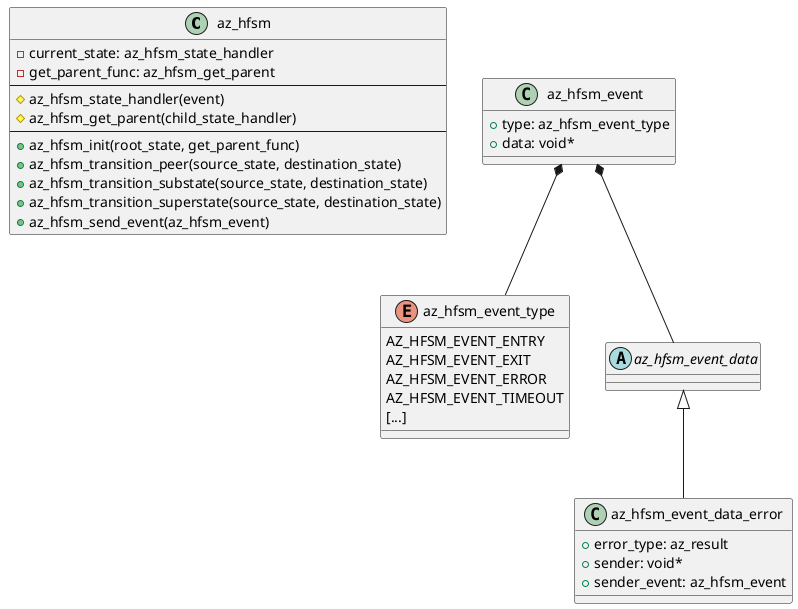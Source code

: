@startuml

class az_hfsm 
{
    -current_state: az_hfsm_state_handler
    -get_parent_func: az_hfsm_get_parent
    ---
    #az_hfsm_state_handler(event)
    #az_hfsm_get_parent(child_state_handler)
    ---
    +az_hfsm_init(root_state, get_parent_func)
    +az_hfsm_transition_peer(source_state, destination_state)
    +az_hfsm_transition_substate(source_state, destination_state)
    +az_hfsm_transition_superstate(source_state, destination_state)
    +az_hfsm_send_event(az_hfsm_event)
}

enum az_hfsm_event_type
{
    AZ_HFSM_EVENT_ENTRY
    AZ_HFSM_EVENT_EXIT
    AZ_HFSM_EVENT_ERROR
    AZ_HFSM_EVENT_TIMEOUT
    [...]
}

class az_hfsm_event
{
    +type: az_hfsm_event_type
    +data: void*
}

abstract class az_hfsm_event_data

class az_hfsm_event_data_error
{
    +error_type: az_result
    +sender: void*
    +sender_event: az_hfsm_event
}


az_hfsm_event *-- az_hfsm_event_type
az_hfsm_event *-- az_hfsm_event_data

az_hfsm_event_data <|-- az_hfsm_event_data_error


@enduml
